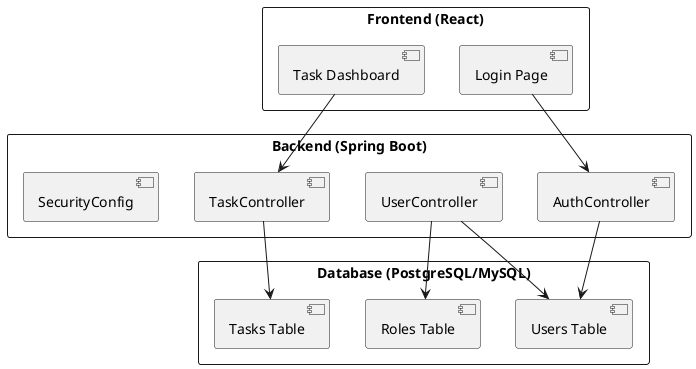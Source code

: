 @startuml UseFlowsDiagram
rectangle "Frontend (React)" {
  [Login Page]
  [Task Dashboard]
}

rectangle "Backend (Spring Boot)" {
  [AuthController]
  [TaskController]
  [UserController]
  [SecurityConfig]
}

rectangle "Database (PostgreSQL/MySQL)" {
  [Users Table]
  [Roles Table]
  [Tasks Table]
}

[Login Page] --> [AuthController]
[Task Dashboard] --> [TaskController]
[AuthController] --> [Users Table]
[TaskController] --> [Tasks Table]
[UserController] --> [Users Table]
[UserController] --> [Roles Table]
@enduml
